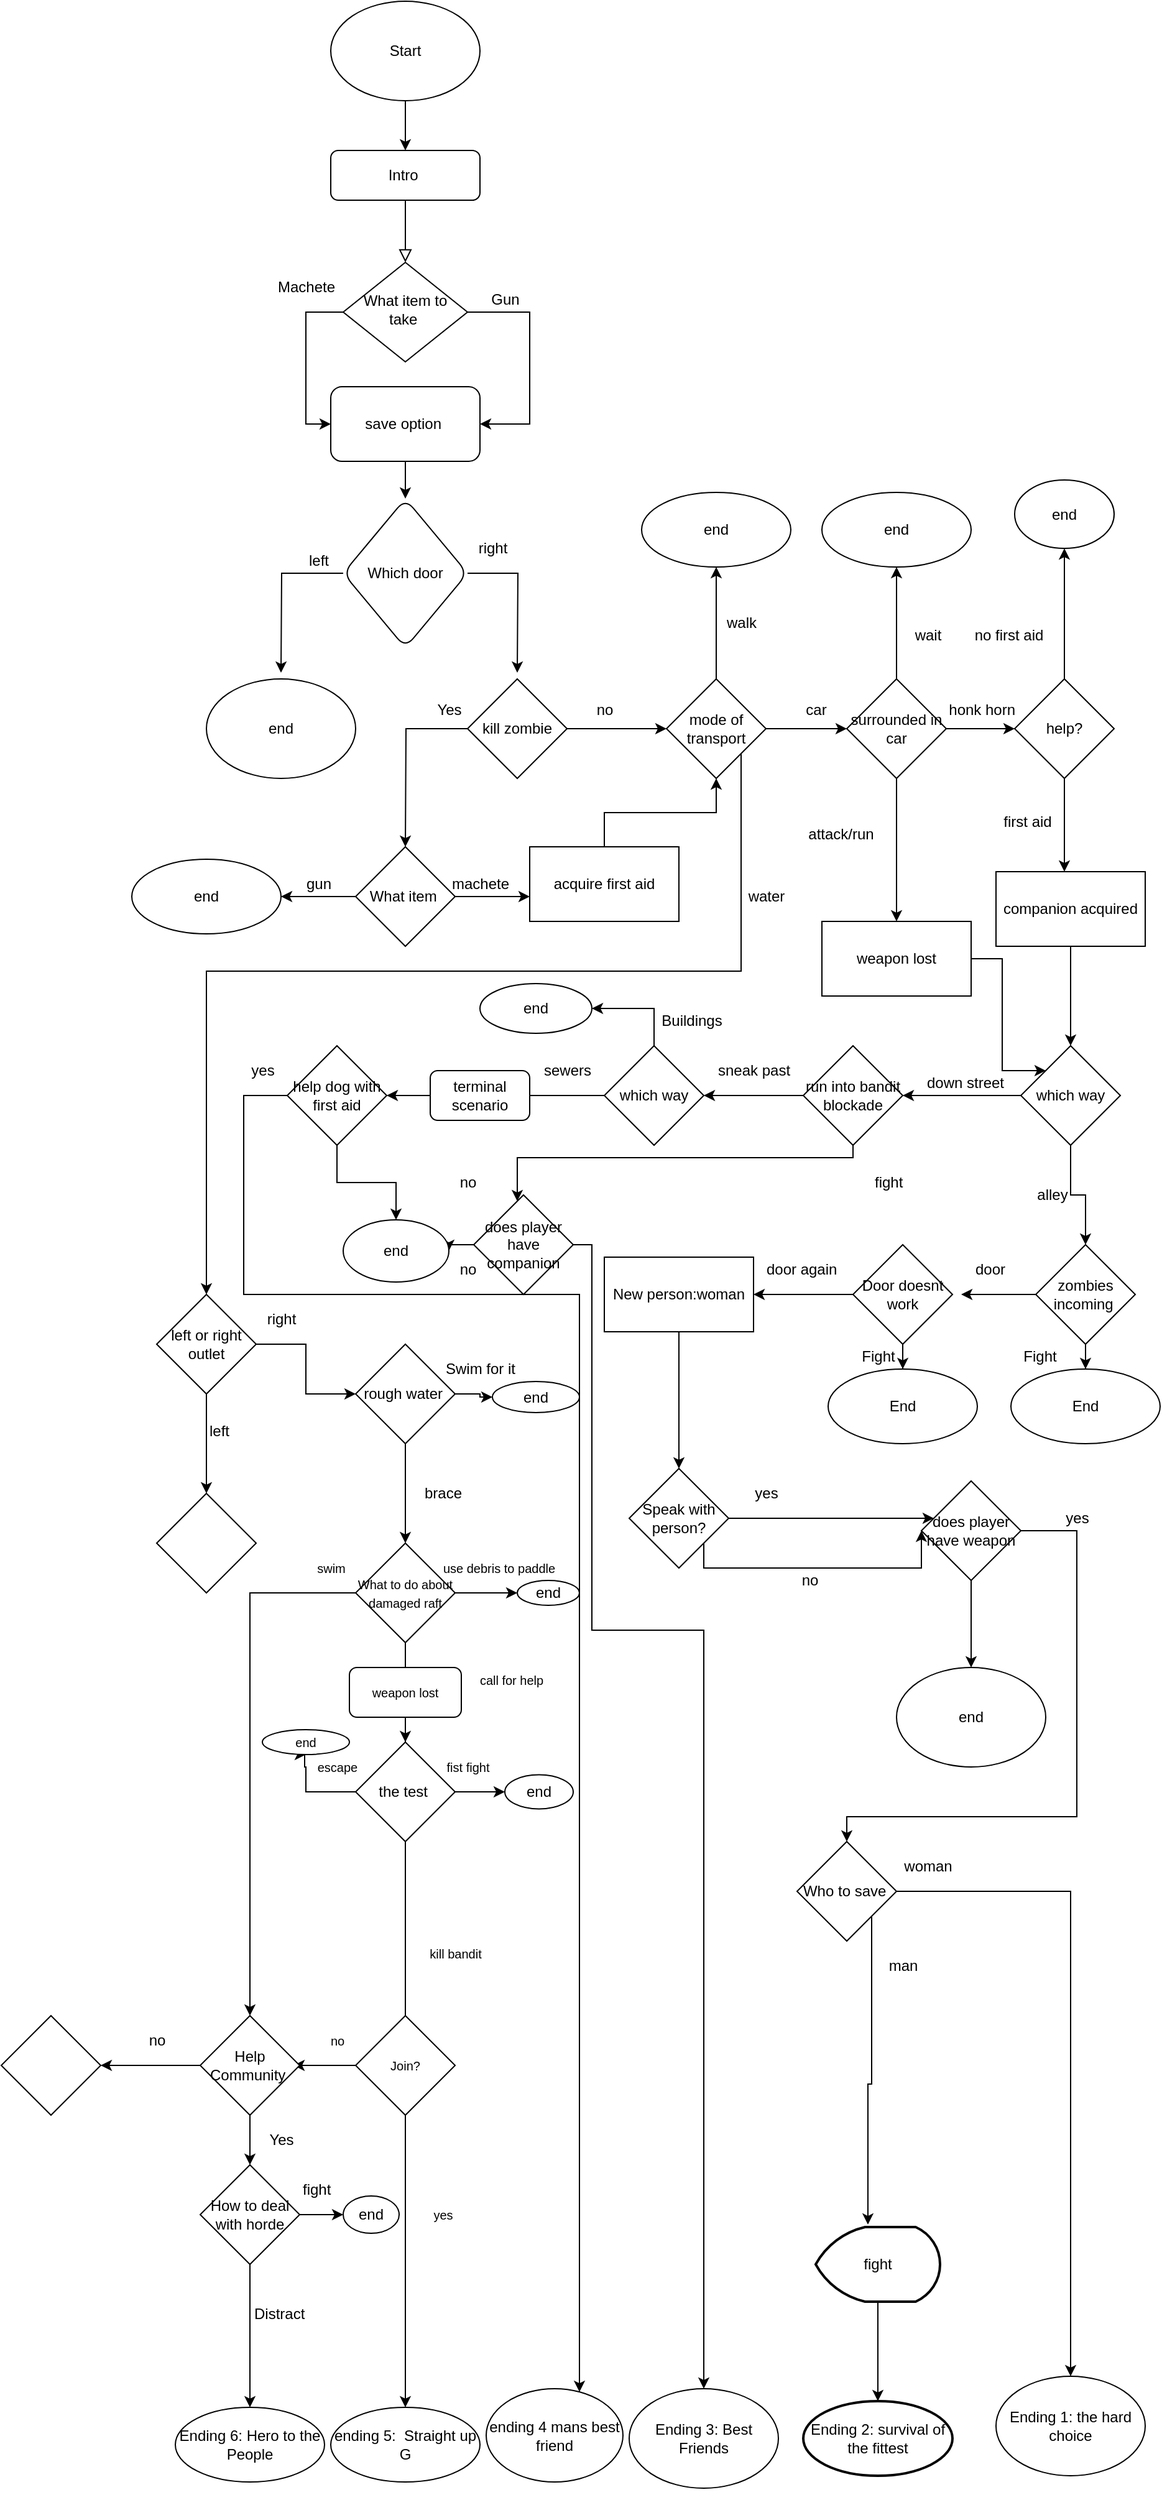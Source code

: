 <mxfile version="15.8.2" type="github">
  <diagram id="C5RBs43oDa-KdzZeNtuy" name="Page-1">
    <mxGraphModel dx="2249" dy="914" grid="1" gridSize="10" guides="1" tooltips="1" connect="1" arrows="1" fold="1" page="1" pageScale="1" pageWidth="827" pageHeight="1169" math="0" shadow="0">
      <root>
        <mxCell id="WIyWlLk6GJQsqaUBKTNV-0" />
        <mxCell id="WIyWlLk6GJQsqaUBKTNV-1" parent="WIyWlLk6GJQsqaUBKTNV-0" />
        <mxCell id="WIyWlLk6GJQsqaUBKTNV-2" value="" style="rounded=0;html=1;jettySize=auto;orthogonalLoop=1;fontSize=11;endArrow=block;endFill=0;endSize=8;strokeWidth=1;shadow=0;labelBackgroundColor=none;edgeStyle=orthogonalEdgeStyle;" parent="WIyWlLk6GJQsqaUBKTNV-1" source="WIyWlLk6GJQsqaUBKTNV-3" target="WIyWlLk6GJQsqaUBKTNV-6" edge="1">
          <mxGeometry relative="1" as="geometry" />
        </mxCell>
        <mxCell id="WIyWlLk6GJQsqaUBKTNV-3" value="Intro&amp;nbsp;" style="rounded=1;whiteSpace=wrap;html=1;fontSize=12;glass=0;strokeWidth=1;shadow=0;" parent="WIyWlLk6GJQsqaUBKTNV-1" vertex="1">
          <mxGeometry x="160" y="120" width="120" height="40" as="geometry" />
        </mxCell>
        <mxCell id="XiyoKf_jt0Y_BSnEU3s3-6" style="edgeStyle=orthogonalEdgeStyle;rounded=0;orthogonalLoop=1;jettySize=auto;html=1;entryX=1;entryY=0.5;entryDx=0;entryDy=0;" parent="WIyWlLk6GJQsqaUBKTNV-1" source="WIyWlLk6GJQsqaUBKTNV-6" target="XiyoKf_jt0Y_BSnEU3s3-5" edge="1">
          <mxGeometry relative="1" as="geometry">
            <mxPoint x="290" y="340" as="targetPoint" />
            <Array as="points">
              <mxPoint x="320" y="250" />
              <mxPoint x="320" y="340" />
            </Array>
          </mxGeometry>
        </mxCell>
        <mxCell id="XiyoKf_jt0Y_BSnEU3s3-8" style="edgeStyle=orthogonalEdgeStyle;rounded=0;orthogonalLoop=1;jettySize=auto;html=1;entryX=0;entryY=0.5;entryDx=0;entryDy=0;" parent="WIyWlLk6GJQsqaUBKTNV-1" source="WIyWlLk6GJQsqaUBKTNV-6" target="XiyoKf_jt0Y_BSnEU3s3-5" edge="1">
          <mxGeometry relative="1" as="geometry">
            <mxPoint x="120" y="350" as="targetPoint" />
            <Array as="points">
              <mxPoint x="140" y="250" />
              <mxPoint x="140" y="340" />
            </Array>
          </mxGeometry>
        </mxCell>
        <mxCell id="WIyWlLk6GJQsqaUBKTNV-6" value="What item to take&amp;nbsp;" style="rhombus;whiteSpace=wrap;html=1;shadow=0;fontFamily=Helvetica;fontSize=12;align=center;strokeWidth=1;spacing=6;spacingTop=-4;" parent="WIyWlLk6GJQsqaUBKTNV-1" vertex="1">
          <mxGeometry x="170" y="210" width="100" height="80" as="geometry" />
        </mxCell>
        <mxCell id="XiyoKf_jt0Y_BSnEU3s3-1" value="" style="edgeStyle=orthogonalEdgeStyle;rounded=0;orthogonalLoop=1;jettySize=auto;html=1;" parent="WIyWlLk6GJQsqaUBKTNV-1" source="XiyoKf_jt0Y_BSnEU3s3-0" target="WIyWlLk6GJQsqaUBKTNV-3" edge="1">
          <mxGeometry relative="1" as="geometry" />
        </mxCell>
        <mxCell id="XiyoKf_jt0Y_BSnEU3s3-0" value="Start" style="ellipse;whiteSpace=wrap;html=1;" parent="WIyWlLk6GJQsqaUBKTNV-1" vertex="1">
          <mxGeometry x="160" width="120" height="80" as="geometry" />
        </mxCell>
        <mxCell id="XiyoKf_jt0Y_BSnEU3s3-12" value="" style="edgeStyle=orthogonalEdgeStyle;rounded=0;orthogonalLoop=1;jettySize=auto;html=1;" parent="WIyWlLk6GJQsqaUBKTNV-1" source="XiyoKf_jt0Y_BSnEU3s3-5" target="XiyoKf_jt0Y_BSnEU3s3-11" edge="1">
          <mxGeometry relative="1" as="geometry" />
        </mxCell>
        <mxCell id="XiyoKf_jt0Y_BSnEU3s3-5" value="save option&amp;nbsp;" style="rounded=1;whiteSpace=wrap;html=1;" parent="WIyWlLk6GJQsqaUBKTNV-1" vertex="1">
          <mxGeometry x="160" y="310" width="120" height="60" as="geometry" />
        </mxCell>
        <mxCell id="XiyoKf_jt0Y_BSnEU3s3-7" value="Gun" style="text;html=1;align=center;verticalAlign=middle;resizable=0;points=[];autosize=1;strokeColor=none;fillColor=none;" parent="WIyWlLk6GJQsqaUBKTNV-1" vertex="1">
          <mxGeometry x="280" y="230" width="40" height="20" as="geometry" />
        </mxCell>
        <mxCell id="XiyoKf_jt0Y_BSnEU3s3-10" value="Machete" style="text;html=1;align=center;verticalAlign=middle;resizable=0;points=[];autosize=1;strokeColor=none;fillColor=none;" parent="WIyWlLk6GJQsqaUBKTNV-1" vertex="1">
          <mxGeometry x="110" y="220" width="60" height="20" as="geometry" />
        </mxCell>
        <mxCell id="XiyoKf_jt0Y_BSnEU3s3-13" style="edgeStyle=orthogonalEdgeStyle;rounded=0;orthogonalLoop=1;jettySize=auto;html=1;" parent="WIyWlLk6GJQsqaUBKTNV-1" source="XiyoKf_jt0Y_BSnEU3s3-11" edge="1">
          <mxGeometry relative="1" as="geometry">
            <mxPoint x="310" y="540" as="targetPoint" />
          </mxGeometry>
        </mxCell>
        <mxCell id="XiyoKf_jt0Y_BSnEU3s3-14" style="edgeStyle=orthogonalEdgeStyle;rounded=0;orthogonalLoop=1;jettySize=auto;html=1;" parent="WIyWlLk6GJQsqaUBKTNV-1" source="XiyoKf_jt0Y_BSnEU3s3-11" edge="1">
          <mxGeometry relative="1" as="geometry">
            <mxPoint x="120" y="540" as="targetPoint" />
          </mxGeometry>
        </mxCell>
        <mxCell id="XiyoKf_jt0Y_BSnEU3s3-11" value="Which door" style="rhombus;whiteSpace=wrap;html=1;rounded=1;" parent="WIyWlLk6GJQsqaUBKTNV-1" vertex="1">
          <mxGeometry x="170" y="400" width="100" height="120" as="geometry" />
        </mxCell>
        <mxCell id="XiyoKf_jt0Y_BSnEU3s3-15" value="left" style="text;html=1;align=center;verticalAlign=middle;resizable=0;points=[];autosize=1;strokeColor=none;fillColor=none;" parent="WIyWlLk6GJQsqaUBKTNV-1" vertex="1">
          <mxGeometry x="135" y="440" width="30" height="20" as="geometry" />
        </mxCell>
        <mxCell id="XiyoKf_jt0Y_BSnEU3s3-16" value="right" style="text;html=1;align=center;verticalAlign=middle;resizable=0;points=[];autosize=1;strokeColor=none;fillColor=none;" parent="WIyWlLk6GJQsqaUBKTNV-1" vertex="1">
          <mxGeometry x="270" y="430" width="40" height="20" as="geometry" />
        </mxCell>
        <mxCell id="XiyoKf_jt0Y_BSnEU3s3-17" value="end" style="ellipse;whiteSpace=wrap;html=1;" parent="WIyWlLk6GJQsqaUBKTNV-1" vertex="1">
          <mxGeometry x="60" y="545" width="120" height="80" as="geometry" />
        </mxCell>
        <mxCell id="XiyoKf_jt0Y_BSnEU3s3-20" value="" style="edgeStyle=orthogonalEdgeStyle;rounded=0;orthogonalLoop=1;jettySize=auto;html=1;" parent="WIyWlLk6GJQsqaUBKTNV-1" source="XiyoKf_jt0Y_BSnEU3s3-18" target="XiyoKf_jt0Y_BSnEU3s3-19" edge="1">
          <mxGeometry relative="1" as="geometry" />
        </mxCell>
        <mxCell id="XiyoKf_jt0Y_BSnEU3s3-22" style="edgeStyle=orthogonalEdgeStyle;rounded=0;orthogonalLoop=1;jettySize=auto;html=1;" parent="WIyWlLk6GJQsqaUBKTNV-1" source="XiyoKf_jt0Y_BSnEU3s3-18" edge="1">
          <mxGeometry relative="1" as="geometry">
            <mxPoint x="220" y="680" as="targetPoint" />
          </mxGeometry>
        </mxCell>
        <mxCell id="XiyoKf_jt0Y_BSnEU3s3-18" value="kill zombie" style="rhombus;whiteSpace=wrap;html=1;" parent="WIyWlLk6GJQsqaUBKTNV-1" vertex="1">
          <mxGeometry x="270" y="545" width="80" height="80" as="geometry" />
        </mxCell>
        <mxCell id="XiyoKf_jt0Y_BSnEU3s3-35" value="" style="edgeStyle=orthogonalEdgeStyle;rounded=0;orthogonalLoop=1;jettySize=auto;html=1;" parent="WIyWlLk6GJQsqaUBKTNV-1" source="XiyoKf_jt0Y_BSnEU3s3-19" target="XiyoKf_jt0Y_BSnEU3s3-34" edge="1">
          <mxGeometry relative="1" as="geometry" />
        </mxCell>
        <mxCell id="XiyoKf_jt0Y_BSnEU3s3-40" value="" style="edgeStyle=orthogonalEdgeStyle;rounded=0;orthogonalLoop=1;jettySize=auto;html=1;" parent="WIyWlLk6GJQsqaUBKTNV-1" source="XiyoKf_jt0Y_BSnEU3s3-19" target="XiyoKf_jt0Y_BSnEU3s3-39" edge="1">
          <mxGeometry relative="1" as="geometry" />
        </mxCell>
        <mxCell id="XiyoKf_jt0Y_BSnEU3s3-41" style="edgeStyle=orthogonalEdgeStyle;rounded=0;orthogonalLoop=1;jettySize=auto;html=1;exitX=1;exitY=1;exitDx=0;exitDy=0;" parent="WIyWlLk6GJQsqaUBKTNV-1" source="XiyoKf_jt0Y_BSnEU3s3-19" edge="1">
          <mxGeometry relative="1" as="geometry">
            <mxPoint x="60" y="1040" as="targetPoint" />
            <Array as="points">
              <mxPoint x="490" y="780" />
              <mxPoint x="60" y="780" />
            </Array>
          </mxGeometry>
        </mxCell>
        <mxCell id="XiyoKf_jt0Y_BSnEU3s3-19" value="mode of transport" style="rhombus;whiteSpace=wrap;html=1;" parent="WIyWlLk6GJQsqaUBKTNV-1" vertex="1">
          <mxGeometry x="430" y="545" width="80" height="80" as="geometry" />
        </mxCell>
        <mxCell id="XiyoKf_jt0Y_BSnEU3s3-21" value="no" style="text;html=1;align=center;verticalAlign=middle;resizable=0;points=[];autosize=1;strokeColor=none;fillColor=none;" parent="WIyWlLk6GJQsqaUBKTNV-1" vertex="1">
          <mxGeometry x="365" y="560" width="30" height="20" as="geometry" />
        </mxCell>
        <mxCell id="XiyoKf_jt0Y_BSnEU3s3-23" value="Yes" style="text;html=1;align=center;verticalAlign=middle;resizable=0;points=[];autosize=1;strokeColor=none;fillColor=none;" parent="WIyWlLk6GJQsqaUBKTNV-1" vertex="1">
          <mxGeometry x="240" y="560" width="30" height="20" as="geometry" />
        </mxCell>
        <mxCell id="XiyoKf_jt0Y_BSnEU3s3-27" value="" style="edgeStyle=orthogonalEdgeStyle;rounded=0;orthogonalLoop=1;jettySize=auto;html=1;" parent="WIyWlLk6GJQsqaUBKTNV-1" source="XiyoKf_jt0Y_BSnEU3s3-25" target="XiyoKf_jt0Y_BSnEU3s3-26" edge="1">
          <mxGeometry relative="1" as="geometry" />
        </mxCell>
        <mxCell id="XiyoKf_jt0Y_BSnEU3s3-30" value="" style="edgeStyle=orthogonalEdgeStyle;rounded=0;orthogonalLoop=1;jettySize=auto;html=1;" parent="WIyWlLk6GJQsqaUBKTNV-1" source="XiyoKf_jt0Y_BSnEU3s3-25" edge="1">
          <mxGeometry relative="1" as="geometry">
            <mxPoint x="320" y="720" as="targetPoint" />
          </mxGeometry>
        </mxCell>
        <mxCell id="XiyoKf_jt0Y_BSnEU3s3-25" value="What item&amp;nbsp;" style="rhombus;whiteSpace=wrap;html=1;" parent="WIyWlLk6GJQsqaUBKTNV-1" vertex="1">
          <mxGeometry x="180" y="680" width="80" height="80" as="geometry" />
        </mxCell>
        <mxCell id="XiyoKf_jt0Y_BSnEU3s3-26" value="end" style="ellipse;whiteSpace=wrap;html=1;" parent="WIyWlLk6GJQsqaUBKTNV-1" vertex="1">
          <mxGeometry y="690" width="120" height="60" as="geometry" />
        </mxCell>
        <mxCell id="XiyoKf_jt0Y_BSnEU3s3-28" value="gun" style="text;html=1;align=center;verticalAlign=middle;resizable=0;points=[];autosize=1;strokeColor=none;fillColor=none;" parent="WIyWlLk6GJQsqaUBKTNV-1" vertex="1">
          <mxGeometry x="130" y="700" width="40" height="20" as="geometry" />
        </mxCell>
        <mxCell id="XiyoKf_jt0Y_BSnEU3s3-33" style="edgeStyle=orthogonalEdgeStyle;rounded=0;orthogonalLoop=1;jettySize=auto;html=1;entryX=0.5;entryY=1;entryDx=0;entryDy=0;" parent="WIyWlLk6GJQsqaUBKTNV-1" source="XiyoKf_jt0Y_BSnEU3s3-31" target="XiyoKf_jt0Y_BSnEU3s3-19" edge="1">
          <mxGeometry relative="1" as="geometry" />
        </mxCell>
        <mxCell id="XiyoKf_jt0Y_BSnEU3s3-31" value="acquire first aid" style="whiteSpace=wrap;html=1;" parent="WIyWlLk6GJQsqaUBKTNV-1" vertex="1">
          <mxGeometry x="320" y="680" width="120" height="60" as="geometry" />
        </mxCell>
        <mxCell id="XiyoKf_jt0Y_BSnEU3s3-32" value="machete" style="text;html=1;align=center;verticalAlign=middle;resizable=0;points=[];autosize=1;strokeColor=none;fillColor=none;" parent="WIyWlLk6GJQsqaUBKTNV-1" vertex="1">
          <mxGeometry x="250" y="700" width="60" height="20" as="geometry" />
        </mxCell>
        <mxCell id="XiyoKf_jt0Y_BSnEU3s3-34" value="end" style="ellipse;whiteSpace=wrap;html=1;" parent="WIyWlLk6GJQsqaUBKTNV-1" vertex="1">
          <mxGeometry x="410" y="395" width="120" height="60" as="geometry" />
        </mxCell>
        <mxCell id="XiyoKf_jt0Y_BSnEU3s3-38" value="walk" style="text;html=1;align=center;verticalAlign=middle;resizable=0;points=[];autosize=1;strokeColor=none;fillColor=none;" parent="WIyWlLk6GJQsqaUBKTNV-1" vertex="1">
          <mxGeometry x="470" y="490" width="40" height="20" as="geometry" />
        </mxCell>
        <mxCell id="XiyoKf_jt0Y_BSnEU3s3-45" value="" style="edgeStyle=orthogonalEdgeStyle;rounded=0;orthogonalLoop=1;jettySize=auto;html=1;" parent="WIyWlLk6GJQsqaUBKTNV-1" source="XiyoKf_jt0Y_BSnEU3s3-39" target="XiyoKf_jt0Y_BSnEU3s3-44" edge="1">
          <mxGeometry relative="1" as="geometry" />
        </mxCell>
        <mxCell id="XiyoKf_jt0Y_BSnEU3s3-48" value="" style="edgeStyle=orthogonalEdgeStyle;rounded=0;orthogonalLoop=1;jettySize=auto;html=1;entryX=0.5;entryY=0;entryDx=0;entryDy=0;" parent="WIyWlLk6GJQsqaUBKTNV-1" source="XiyoKf_jt0Y_BSnEU3s3-39" target="MvipGWCdthpCxF3CYsWU-14" edge="1">
          <mxGeometry relative="1" as="geometry">
            <mxPoint x="615" y="730" as="targetPoint" />
          </mxGeometry>
        </mxCell>
        <mxCell id="XiyoKf_jt0Y_BSnEU3s3-51" value="" style="edgeStyle=orthogonalEdgeStyle;rounded=0;orthogonalLoop=1;jettySize=auto;html=1;" parent="WIyWlLk6GJQsqaUBKTNV-1" source="XiyoKf_jt0Y_BSnEU3s3-39" target="XiyoKf_jt0Y_BSnEU3s3-50" edge="1">
          <mxGeometry relative="1" as="geometry" />
        </mxCell>
        <mxCell id="XiyoKf_jt0Y_BSnEU3s3-39" value="surrounded in car" style="rhombus;whiteSpace=wrap;html=1;" parent="WIyWlLk6GJQsqaUBKTNV-1" vertex="1">
          <mxGeometry x="575" y="545" width="80" height="80" as="geometry" />
        </mxCell>
        <mxCell id="XiyoKf_jt0Y_BSnEU3s3-42" value="car" style="text;html=1;align=center;verticalAlign=middle;resizable=0;points=[];autosize=1;strokeColor=none;fillColor=none;" parent="WIyWlLk6GJQsqaUBKTNV-1" vertex="1">
          <mxGeometry x="535" y="560" width="30" height="20" as="geometry" />
        </mxCell>
        <mxCell id="XiyoKf_jt0Y_BSnEU3s3-43" value="water" style="text;html=1;align=center;verticalAlign=middle;resizable=0;points=[];autosize=1;strokeColor=none;fillColor=none;" parent="WIyWlLk6GJQsqaUBKTNV-1" vertex="1">
          <mxGeometry x="485" y="710" width="50" height="20" as="geometry" />
        </mxCell>
        <mxCell id="XiyoKf_jt0Y_BSnEU3s3-44" value="end" style="ellipse;whiteSpace=wrap;html=1;" parent="WIyWlLk6GJQsqaUBKTNV-1" vertex="1">
          <mxGeometry x="555" y="395" width="120" height="60" as="geometry" />
        </mxCell>
        <mxCell id="XiyoKf_jt0Y_BSnEU3s3-46" value="wait" style="text;html=1;align=center;verticalAlign=middle;resizable=0;points=[];autosize=1;strokeColor=none;fillColor=none;" parent="WIyWlLk6GJQsqaUBKTNV-1" vertex="1">
          <mxGeometry x="620" y="500" width="40" height="20" as="geometry" />
        </mxCell>
        <mxCell id="XiyoKf_jt0Y_BSnEU3s3-49" value="attack/run" style="text;html=1;align=center;verticalAlign=middle;resizable=0;points=[];autosize=1;strokeColor=none;fillColor=none;" parent="WIyWlLk6GJQsqaUBKTNV-1" vertex="1">
          <mxGeometry x="535" y="660" width="70" height="20" as="geometry" />
        </mxCell>
        <mxCell id="XiyoKf_jt0Y_BSnEU3s3-54" value="" style="edgeStyle=orthogonalEdgeStyle;rounded=0;orthogonalLoop=1;jettySize=auto;html=1;" parent="WIyWlLk6GJQsqaUBKTNV-1" source="XiyoKf_jt0Y_BSnEU3s3-50" target="XiyoKf_jt0Y_BSnEU3s3-53" edge="1">
          <mxGeometry relative="1" as="geometry" />
        </mxCell>
        <mxCell id="XiyoKf_jt0Y_BSnEU3s3-57" value="" style="edgeStyle=orthogonalEdgeStyle;rounded=0;orthogonalLoop=1;jettySize=auto;html=1;" parent="WIyWlLk6GJQsqaUBKTNV-1" source="XiyoKf_jt0Y_BSnEU3s3-50" target="XiyoKf_jt0Y_BSnEU3s3-59" edge="1">
          <mxGeometry relative="1" as="geometry">
            <mxPoint x="780" y="705" as="targetPoint" />
            <Array as="points">
              <mxPoint x="750" y="680" />
              <mxPoint x="750" y="680" />
            </Array>
          </mxGeometry>
        </mxCell>
        <mxCell id="XiyoKf_jt0Y_BSnEU3s3-50" value="help?" style="rhombus;whiteSpace=wrap;html=1;" parent="WIyWlLk6GJQsqaUBKTNV-1" vertex="1">
          <mxGeometry x="710" y="545" width="80" height="80" as="geometry" />
        </mxCell>
        <mxCell id="XiyoKf_jt0Y_BSnEU3s3-52" value="honk horn&amp;nbsp;" style="text;html=1;align=center;verticalAlign=middle;resizable=0;points=[];autosize=1;strokeColor=none;fillColor=none;" parent="WIyWlLk6GJQsqaUBKTNV-1" vertex="1">
          <mxGeometry x="650" y="560" width="70" height="20" as="geometry" />
        </mxCell>
        <mxCell id="XiyoKf_jt0Y_BSnEU3s3-53" value="end" style="ellipse;whiteSpace=wrap;html=1;" parent="WIyWlLk6GJQsqaUBKTNV-1" vertex="1">
          <mxGeometry x="710" y="385" width="80" height="55" as="geometry" />
        </mxCell>
        <mxCell id="XiyoKf_jt0Y_BSnEU3s3-55" value="no first aid" style="text;html=1;align=center;verticalAlign=middle;resizable=0;points=[];autosize=1;strokeColor=none;fillColor=none;" parent="WIyWlLk6GJQsqaUBKTNV-1" vertex="1">
          <mxGeometry x="670" y="500" width="70" height="20" as="geometry" />
        </mxCell>
        <mxCell id="XiyoKf_jt0Y_BSnEU3s3-58" value="first aid" style="text;html=1;align=center;verticalAlign=middle;resizable=0;points=[];autosize=1;strokeColor=none;fillColor=none;" parent="WIyWlLk6GJQsqaUBKTNV-1" vertex="1">
          <mxGeometry x="695" y="650" width="50" height="20" as="geometry" />
        </mxCell>
        <mxCell id="XiyoKf_jt0Y_BSnEU3s3-61" value="" style="edgeStyle=orthogonalEdgeStyle;rounded=0;orthogonalLoop=1;jettySize=auto;html=1;" parent="WIyWlLk6GJQsqaUBKTNV-1" source="XiyoKf_jt0Y_BSnEU3s3-59" target="XiyoKf_jt0Y_BSnEU3s3-60" edge="1">
          <mxGeometry relative="1" as="geometry" />
        </mxCell>
        <mxCell id="XiyoKf_jt0Y_BSnEU3s3-59" value="companion acquired" style="rounded=0;whiteSpace=wrap;html=1;" parent="WIyWlLk6GJQsqaUBKTNV-1" vertex="1">
          <mxGeometry x="695" y="700" width="120" height="60" as="geometry" />
        </mxCell>
        <mxCell id="XiyoKf_jt0Y_BSnEU3s3-63" value="" style="edgeStyle=orthogonalEdgeStyle;rounded=0;orthogonalLoop=1;jettySize=auto;html=1;" parent="WIyWlLk6GJQsqaUBKTNV-1" source="XiyoKf_jt0Y_BSnEU3s3-60" target="XiyoKf_jt0Y_BSnEU3s3-64" edge="1">
          <mxGeometry relative="1" as="geometry">
            <mxPoint x="667" y="880" as="targetPoint" />
          </mxGeometry>
        </mxCell>
        <mxCell id="XiyoKf_jt0Y_BSnEU3s3-66" value="" style="edgeStyle=orthogonalEdgeStyle;rounded=0;orthogonalLoop=1;jettySize=auto;html=1;" parent="WIyWlLk6GJQsqaUBKTNV-1" source="XiyoKf_jt0Y_BSnEU3s3-60" target="XiyoKf_jt0Y_BSnEU3s3-65" edge="1">
          <mxGeometry relative="1" as="geometry" />
        </mxCell>
        <mxCell id="XiyoKf_jt0Y_BSnEU3s3-60" value="which way" style="rhombus;whiteSpace=wrap;html=1;rounded=0;" parent="WIyWlLk6GJQsqaUBKTNV-1" vertex="1">
          <mxGeometry x="715" y="840" width="80" height="80" as="geometry" />
        </mxCell>
        <mxCell id="MvipGWCdthpCxF3CYsWU-4" value="" style="edgeStyle=orthogonalEdgeStyle;rounded=0;orthogonalLoop=1;jettySize=auto;html=1;" parent="WIyWlLk6GJQsqaUBKTNV-1" source="XiyoKf_jt0Y_BSnEU3s3-64" target="MvipGWCdthpCxF3CYsWU-3" edge="1">
          <mxGeometry relative="1" as="geometry" />
        </mxCell>
        <mxCell id="MvipGWCdthpCxF3CYsWU-12" value="" style="edgeStyle=orthogonalEdgeStyle;rounded=0;orthogonalLoop=1;jettySize=auto;html=1;" parent="WIyWlLk6GJQsqaUBKTNV-1" source="XiyoKf_jt0Y_BSnEU3s3-64" target="MvipGWCdthpCxF3CYsWU-11" edge="1">
          <mxGeometry relative="1" as="geometry">
            <Array as="points">
              <mxPoint x="580" y="930" />
              <mxPoint x="310" y="930" />
            </Array>
          </mxGeometry>
        </mxCell>
        <mxCell id="XiyoKf_jt0Y_BSnEU3s3-64" value="run into bandit blockade" style="rhombus;whiteSpace=wrap;html=1;" parent="WIyWlLk6GJQsqaUBKTNV-1" vertex="1">
          <mxGeometry x="540" y="840" width="80" height="80" as="geometry" />
        </mxCell>
        <mxCell id="53rhLYQ0XQ87gxRxZ4Qc-1" value="" style="edgeStyle=orthogonalEdgeStyle;rounded=0;orthogonalLoop=1;jettySize=auto;html=1;" parent="WIyWlLk6GJQsqaUBKTNV-1" source="XiyoKf_jt0Y_BSnEU3s3-65" target="53rhLYQ0XQ87gxRxZ4Qc-0" edge="1">
          <mxGeometry relative="1" as="geometry" />
        </mxCell>
        <mxCell id="53rhLYQ0XQ87gxRxZ4Qc-4" value="" style="edgeStyle=orthogonalEdgeStyle;rounded=0;orthogonalLoop=1;jettySize=auto;html=1;" parent="WIyWlLk6GJQsqaUBKTNV-1" source="XiyoKf_jt0Y_BSnEU3s3-65" edge="1">
          <mxGeometry relative="1" as="geometry">
            <mxPoint x="667" y="1040" as="targetPoint" />
          </mxGeometry>
        </mxCell>
        <mxCell id="XiyoKf_jt0Y_BSnEU3s3-65" value="zombies incoming&amp;nbsp;" style="rhombus;whiteSpace=wrap;html=1;rounded=0;" parent="WIyWlLk6GJQsqaUBKTNV-1" vertex="1">
          <mxGeometry x="727" y="1000" width="80" height="80" as="geometry" />
        </mxCell>
        <mxCell id="XiyoKf_jt0Y_BSnEU3s3-67" value="alley" style="text;html=1;align=center;verticalAlign=middle;resizable=0;points=[];autosize=1;strokeColor=none;fillColor=none;" parent="WIyWlLk6GJQsqaUBKTNV-1" vertex="1">
          <mxGeometry x="720" y="950" width="40" height="20" as="geometry" />
        </mxCell>
        <mxCell id="53rhLYQ0XQ87gxRxZ4Qc-0" value="End" style="ellipse;whiteSpace=wrap;html=1;rounded=0;" parent="WIyWlLk6GJQsqaUBKTNV-1" vertex="1">
          <mxGeometry x="707" y="1100" width="120" height="60" as="geometry" />
        </mxCell>
        <mxCell id="53rhLYQ0XQ87gxRxZ4Qc-2" value="Fight" style="text;html=1;align=center;verticalAlign=middle;resizable=0;points=[];autosize=1;strokeColor=none;fillColor=none;" parent="WIyWlLk6GJQsqaUBKTNV-1" vertex="1">
          <mxGeometry x="710" y="1080" width="40" height="20" as="geometry" />
        </mxCell>
        <mxCell id="53rhLYQ0XQ87gxRxZ4Qc-8" value="" style="edgeStyle=orthogonalEdgeStyle;rounded=0;orthogonalLoop=1;jettySize=auto;html=1;" parent="WIyWlLk6GJQsqaUBKTNV-1" source="53rhLYQ0XQ87gxRxZ4Qc-5" target="53rhLYQ0XQ87gxRxZ4Qc-7" edge="1">
          <mxGeometry relative="1" as="geometry" />
        </mxCell>
        <mxCell id="53rhLYQ0XQ87gxRxZ4Qc-11" value="" style="edgeStyle=orthogonalEdgeStyle;rounded=0;orthogonalLoop=1;jettySize=auto;html=1;" parent="WIyWlLk6GJQsqaUBKTNV-1" source="53rhLYQ0XQ87gxRxZ4Qc-5" edge="1">
          <mxGeometry relative="1" as="geometry">
            <mxPoint x="500" y="1040" as="targetPoint" />
          </mxGeometry>
        </mxCell>
        <mxCell id="53rhLYQ0XQ87gxRxZ4Qc-5" value="Door doesnt work" style="rhombus;whiteSpace=wrap;html=1;" parent="WIyWlLk6GJQsqaUBKTNV-1" vertex="1">
          <mxGeometry x="580" y="1000" width="80" height="80" as="geometry" />
        </mxCell>
        <mxCell id="53rhLYQ0XQ87gxRxZ4Qc-6" value="door" style="text;html=1;align=center;verticalAlign=middle;resizable=0;points=[];autosize=1;strokeColor=none;fillColor=none;" parent="WIyWlLk6GJQsqaUBKTNV-1" vertex="1">
          <mxGeometry x="670" y="1010" width="40" height="20" as="geometry" />
        </mxCell>
        <mxCell id="53rhLYQ0XQ87gxRxZ4Qc-7" value="End" style="ellipse;whiteSpace=wrap;html=1;" parent="WIyWlLk6GJQsqaUBKTNV-1" vertex="1">
          <mxGeometry x="560" y="1100" width="120" height="60" as="geometry" />
        </mxCell>
        <mxCell id="53rhLYQ0XQ87gxRxZ4Qc-9" value="Fight" style="text;html=1;align=center;verticalAlign=middle;resizable=0;points=[];autosize=1;strokeColor=none;fillColor=none;" parent="WIyWlLk6GJQsqaUBKTNV-1" vertex="1">
          <mxGeometry x="580" y="1080" width="40" height="20" as="geometry" />
        </mxCell>
        <mxCell id="53rhLYQ0XQ87gxRxZ4Qc-12" value="door again&amp;nbsp;" style="text;html=1;align=center;verticalAlign=middle;resizable=0;points=[];autosize=1;strokeColor=none;fillColor=none;" parent="WIyWlLk6GJQsqaUBKTNV-1" vertex="1">
          <mxGeometry x="500" y="1010" width="80" height="20" as="geometry" />
        </mxCell>
        <mxCell id="53rhLYQ0XQ87gxRxZ4Qc-19" value="" style="edgeStyle=orthogonalEdgeStyle;rounded=0;orthogonalLoop=1;jettySize=auto;html=1;" parent="WIyWlLk6GJQsqaUBKTNV-1" source="53rhLYQ0XQ87gxRxZ4Qc-13" target="53rhLYQ0XQ87gxRxZ4Qc-18" edge="1">
          <mxGeometry relative="1" as="geometry" />
        </mxCell>
        <mxCell id="53rhLYQ0XQ87gxRxZ4Qc-13" value="New person:woman" style="rounded=0;whiteSpace=wrap;html=1;" parent="WIyWlLk6GJQsqaUBKTNV-1" vertex="1">
          <mxGeometry x="380" y="1010" width="120" height="60" as="geometry" />
        </mxCell>
        <mxCell id="53rhLYQ0XQ87gxRxZ4Qc-21" value="" style="edgeStyle=orthogonalEdgeStyle;rounded=0;orthogonalLoop=1;jettySize=auto;html=1;" parent="WIyWlLk6GJQsqaUBKTNV-1" source="53rhLYQ0XQ87gxRxZ4Qc-18" target="MvipGWCdthpCxF3CYsWU-18" edge="1">
          <mxGeometry relative="1" as="geometry">
            <mxPoint x="620" y="1220" as="targetPoint" />
            <Array as="points">
              <mxPoint x="600" y="1220" />
              <mxPoint x="600" y="1220" />
            </Array>
          </mxGeometry>
        </mxCell>
        <mxCell id="53rhLYQ0XQ87gxRxZ4Qc-22" style="edgeStyle=orthogonalEdgeStyle;rounded=0;orthogonalLoop=1;jettySize=auto;html=1;entryX=0;entryY=0.5;entryDx=0;entryDy=0;exitX=1;exitY=1;exitDx=0;exitDy=0;" parent="WIyWlLk6GJQsqaUBKTNV-1" source="53rhLYQ0XQ87gxRxZ4Qc-18" target="MvipGWCdthpCxF3CYsWU-18" edge="1">
          <mxGeometry relative="1" as="geometry">
            <Array as="points">
              <mxPoint x="460" y="1260" />
              <mxPoint x="635" y="1260" />
            </Array>
            <mxPoint x="630" y="1260" as="targetPoint" />
          </mxGeometry>
        </mxCell>
        <mxCell id="53rhLYQ0XQ87gxRxZ4Qc-18" value="Speak with person?" style="rhombus;whiteSpace=wrap;html=1;rounded=0;" parent="WIyWlLk6GJQsqaUBKTNV-1" vertex="1">
          <mxGeometry x="400" y="1180" width="80" height="80" as="geometry" />
        </mxCell>
        <mxCell id="53rhLYQ0XQ87gxRxZ4Qc-26" value="" style="edgeStyle=orthogonalEdgeStyle;rounded=0;orthogonalLoop=1;jettySize=auto;html=1;entryX=0.5;entryY=0;entryDx=0;entryDy=0;" parent="WIyWlLk6GJQsqaUBKTNV-1" source="53rhLYQ0XQ87gxRxZ4Qc-20" target="53rhLYQ0XQ87gxRxZ4Qc-30" edge="1">
          <mxGeometry relative="1" as="geometry">
            <mxPoint x="675" y="1520" as="targetPoint" />
          </mxGeometry>
        </mxCell>
        <mxCell id="53rhLYQ0XQ87gxRxZ4Qc-27" style="edgeStyle=orthogonalEdgeStyle;rounded=0;orthogonalLoop=1;jettySize=auto;html=1;exitX=1;exitY=1;exitDx=0;exitDy=0;entryX=0.42;entryY=-0.033;entryDx=0;entryDy=0;entryPerimeter=0;" parent="WIyWlLk6GJQsqaUBKTNV-1" source="53rhLYQ0XQ87gxRxZ4Qc-20" edge="1" target="53rhLYQ0XQ87gxRxZ4Qc-43">
          <mxGeometry relative="1" as="geometry">
            <mxPoint x="595" y="1640" as="targetPoint" />
          </mxGeometry>
        </mxCell>
        <mxCell id="53rhLYQ0XQ87gxRxZ4Qc-20" value="Who to save&amp;nbsp;" style="rhombus;whiteSpace=wrap;html=1;rounded=0;" parent="WIyWlLk6GJQsqaUBKTNV-1" vertex="1">
          <mxGeometry x="535" y="1480" width="80" height="80" as="geometry" />
        </mxCell>
        <mxCell id="53rhLYQ0XQ87gxRxZ4Qc-23" value="yes" style="text;html=1;align=center;verticalAlign=middle;resizable=0;points=[];autosize=1;strokeColor=none;fillColor=none;" parent="WIyWlLk6GJQsqaUBKTNV-1" vertex="1">
          <mxGeometry x="495" y="1190" width="30" height="20" as="geometry" />
        </mxCell>
        <mxCell id="53rhLYQ0XQ87gxRxZ4Qc-24" value="no" style="text;html=1;align=center;verticalAlign=middle;resizable=0;points=[];autosize=1;strokeColor=none;fillColor=none;" parent="WIyWlLk6GJQsqaUBKTNV-1" vertex="1">
          <mxGeometry x="530" y="1260" width="30" height="20" as="geometry" />
        </mxCell>
        <mxCell id="53rhLYQ0XQ87gxRxZ4Qc-28" value="woman" style="text;html=1;align=center;verticalAlign=middle;resizable=0;points=[];autosize=1;strokeColor=none;fillColor=none;" parent="WIyWlLk6GJQsqaUBKTNV-1" vertex="1">
          <mxGeometry x="615" y="1490" width="50" height="20" as="geometry" />
        </mxCell>
        <mxCell id="53rhLYQ0XQ87gxRxZ4Qc-29" value="man" style="text;html=1;align=center;verticalAlign=middle;resizable=0;points=[];autosize=1;strokeColor=none;fillColor=none;" parent="WIyWlLk6GJQsqaUBKTNV-1" vertex="1">
          <mxGeometry x="600" y="1570" width="40" height="20" as="geometry" />
        </mxCell>
        <mxCell id="53rhLYQ0XQ87gxRxZ4Qc-30" value="Ending 1: the hard choice" style="ellipse;whiteSpace=wrap;html=1;" parent="WIyWlLk6GJQsqaUBKTNV-1" vertex="1">
          <mxGeometry x="695" y="1910" width="120" height="80" as="geometry" />
        </mxCell>
        <mxCell id="53rhLYQ0XQ87gxRxZ4Qc-45" value="" style="edgeStyle=orthogonalEdgeStyle;rounded=0;orthogonalLoop=1;jettySize=auto;html=1;" parent="WIyWlLk6GJQsqaUBKTNV-1" source="53rhLYQ0XQ87gxRxZ4Qc-43" target="53rhLYQ0XQ87gxRxZ4Qc-44" edge="1">
          <mxGeometry relative="1" as="geometry" />
        </mxCell>
        <mxCell id="53rhLYQ0XQ87gxRxZ4Qc-43" value="fight" style="strokeWidth=2;html=1;shape=mxgraph.flowchart.display;whiteSpace=wrap;" parent="WIyWlLk6GJQsqaUBKTNV-1" vertex="1">
          <mxGeometry x="550" y="1790" width="100" height="60" as="geometry" />
        </mxCell>
        <mxCell id="53rhLYQ0XQ87gxRxZ4Qc-44" value="Ending 2: survival of the fittest" style="ellipse;whiteSpace=wrap;html=1;strokeWidth=2;" parent="WIyWlLk6GJQsqaUBKTNV-1" vertex="1">
          <mxGeometry x="540" y="1930" width="120" height="60" as="geometry" />
        </mxCell>
        <mxCell id="MvipGWCdthpCxF3CYsWU-0" value="down street" style="text;html=1;align=center;verticalAlign=middle;resizable=0;points=[];autosize=1;strokeColor=none;fillColor=none;" parent="WIyWlLk6GJQsqaUBKTNV-1" vertex="1">
          <mxGeometry x="630" y="860" width="80" height="20" as="geometry" />
        </mxCell>
        <mxCell id="MvipGWCdthpCxF3CYsWU-7" value="" style="edgeStyle=orthogonalEdgeStyle;rounded=0;orthogonalLoop=1;jettySize=auto;html=1;" parent="WIyWlLk6GJQsqaUBKTNV-1" source="MvipGWCdthpCxF3CYsWU-3" target="MvipGWCdthpCxF3CYsWU-6" edge="1">
          <mxGeometry relative="1" as="geometry" />
        </mxCell>
        <mxCell id="JvBuOpgGs3uKqdFEIOod-9" value="" style="edgeStyle=orthogonalEdgeStyle;rounded=0;orthogonalLoop=1;jettySize=auto;html=1;" parent="WIyWlLk6GJQsqaUBKTNV-1" source="MvipGWCdthpCxF3CYsWU-3" target="JvBuOpgGs3uKqdFEIOod-8" edge="1">
          <mxGeometry relative="1" as="geometry">
            <Array as="points">
              <mxPoint x="420" y="810" />
            </Array>
          </mxGeometry>
        </mxCell>
        <mxCell id="MvipGWCdthpCxF3CYsWU-3" value="which way" style="rhombus;whiteSpace=wrap;html=1;" parent="WIyWlLk6GJQsqaUBKTNV-1" vertex="1">
          <mxGeometry x="380" y="840" width="80" height="80" as="geometry" />
        </mxCell>
        <mxCell id="MvipGWCdthpCxF3CYsWU-5" value="sneak past" style="text;html=1;align=center;verticalAlign=middle;resizable=0;points=[];autosize=1;strokeColor=none;fillColor=none;" parent="WIyWlLk6GJQsqaUBKTNV-1" vertex="1">
          <mxGeometry x="465" y="850" width="70" height="20" as="geometry" />
        </mxCell>
        <mxCell id="MvipGWCdthpCxF3CYsWU-32" value="" style="edgeStyle=orthogonalEdgeStyle;rounded=0;orthogonalLoop=1;jettySize=auto;html=1;entryX=0.5;entryY=0;entryDx=0;entryDy=0;" parent="WIyWlLk6GJQsqaUBKTNV-1" source="MvipGWCdthpCxF3CYsWU-6" target="MvipGWCdthpCxF3CYsWU-25" edge="1">
          <mxGeometry relative="1" as="geometry">
            <mxPoint x="220" y="970" as="targetPoint" />
          </mxGeometry>
        </mxCell>
        <mxCell id="MvipGWCdthpCxF3CYsWU-39" value="" style="edgeStyle=orthogonalEdgeStyle;rounded=0;orthogonalLoop=1;jettySize=auto;html=1;" parent="WIyWlLk6GJQsqaUBKTNV-1" source="MvipGWCdthpCxF3CYsWU-6" target="MvipGWCdthpCxF3CYsWU-38" edge="1">
          <mxGeometry relative="1" as="geometry">
            <Array as="points">
              <mxPoint x="90" y="880" />
              <mxPoint x="90" y="1040" />
              <mxPoint x="360" y="1040" />
            </Array>
          </mxGeometry>
        </mxCell>
        <mxCell id="MvipGWCdthpCxF3CYsWU-6" value="help dog with first aid" style="rhombus;whiteSpace=wrap;html=1;" parent="WIyWlLk6GJQsqaUBKTNV-1" vertex="1">
          <mxGeometry x="125" y="840" width="80" height="80" as="geometry" />
        </mxCell>
        <mxCell id="MvipGWCdthpCxF3CYsWU-8" value="sewers" style="text;html=1;align=center;verticalAlign=middle;resizable=0;points=[];autosize=1;strokeColor=none;fillColor=none;" parent="WIyWlLk6GJQsqaUBKTNV-1" vertex="1">
          <mxGeometry x="325" y="850" width="50" height="20" as="geometry" />
        </mxCell>
        <mxCell id="MvipGWCdthpCxF3CYsWU-26" value="" style="edgeStyle=orthogonalEdgeStyle;rounded=0;orthogonalLoop=1;jettySize=auto;html=1;" parent="WIyWlLk6GJQsqaUBKTNV-1" source="MvipGWCdthpCxF3CYsWU-11" target="MvipGWCdthpCxF3CYsWU-25" edge="1">
          <mxGeometry relative="1" as="geometry" />
        </mxCell>
        <mxCell id="MvipGWCdthpCxF3CYsWU-29" value="" style="edgeStyle=orthogonalEdgeStyle;rounded=0;orthogonalLoop=1;jettySize=auto;html=1;entryX=0.5;entryY=0;entryDx=0;entryDy=0;" parent="WIyWlLk6GJQsqaUBKTNV-1" source="MvipGWCdthpCxF3CYsWU-11" target="MvipGWCdthpCxF3CYsWU-31" edge="1">
          <mxGeometry relative="1" as="geometry">
            <mxPoint x="310" y="1180" as="targetPoint" />
            <Array as="points">
              <mxPoint x="370" y="1000" />
              <mxPoint x="370" y="1310" />
              <mxPoint x="460" y="1310" />
            </Array>
          </mxGeometry>
        </mxCell>
        <mxCell id="MvipGWCdthpCxF3CYsWU-11" value="does player have companion" style="rhombus;whiteSpace=wrap;html=1;" parent="WIyWlLk6GJQsqaUBKTNV-1" vertex="1">
          <mxGeometry x="275" y="960" width="80" height="80" as="geometry" />
        </mxCell>
        <mxCell id="MvipGWCdthpCxF3CYsWU-13" value="fight&amp;nbsp;" style="text;html=1;align=center;verticalAlign=middle;resizable=0;points=[];autosize=1;strokeColor=none;fillColor=none;" parent="WIyWlLk6GJQsqaUBKTNV-1" vertex="1">
          <mxGeometry x="590" y="940" width="40" height="20" as="geometry" />
        </mxCell>
        <mxCell id="MvipGWCdthpCxF3CYsWU-15" style="edgeStyle=orthogonalEdgeStyle;rounded=0;orthogonalLoop=1;jettySize=auto;html=1;entryX=0;entryY=0;entryDx=0;entryDy=0;" parent="WIyWlLk6GJQsqaUBKTNV-1" source="MvipGWCdthpCxF3CYsWU-14" target="XiyoKf_jt0Y_BSnEU3s3-60" edge="1">
          <mxGeometry relative="1" as="geometry">
            <Array as="points">
              <mxPoint x="700" y="770" />
              <mxPoint x="700" y="860" />
            </Array>
          </mxGeometry>
        </mxCell>
        <mxCell id="MvipGWCdthpCxF3CYsWU-14" value="weapon lost" style="whiteSpace=wrap;html=1;" parent="WIyWlLk6GJQsqaUBKTNV-1" vertex="1">
          <mxGeometry x="555" y="740" width="120" height="60" as="geometry" />
        </mxCell>
        <mxCell id="MvipGWCdthpCxF3CYsWU-19" style="edgeStyle=orthogonalEdgeStyle;rounded=0;orthogonalLoop=1;jettySize=auto;html=1;entryX=0.5;entryY=0;entryDx=0;entryDy=0;" parent="WIyWlLk6GJQsqaUBKTNV-1" source="MvipGWCdthpCxF3CYsWU-18" target="53rhLYQ0XQ87gxRxZ4Qc-20" edge="1">
          <mxGeometry relative="1" as="geometry">
            <Array as="points">
              <mxPoint x="760" y="1230" />
              <mxPoint x="760" y="1460" />
              <mxPoint x="575" y="1460" />
            </Array>
          </mxGeometry>
        </mxCell>
        <mxCell id="MvipGWCdthpCxF3CYsWU-23" value="" style="edgeStyle=orthogonalEdgeStyle;rounded=0;orthogonalLoop=1;jettySize=auto;html=1;" parent="WIyWlLk6GJQsqaUBKTNV-1" source="MvipGWCdthpCxF3CYsWU-18" edge="1">
          <mxGeometry relative="1" as="geometry">
            <mxPoint x="675" y="1340" as="targetPoint" />
          </mxGeometry>
        </mxCell>
        <mxCell id="MvipGWCdthpCxF3CYsWU-18" value="does player have weapon" style="rhombus;whiteSpace=wrap;html=1;" parent="WIyWlLk6GJQsqaUBKTNV-1" vertex="1">
          <mxGeometry x="635" y="1190" width="80" height="80" as="geometry" />
        </mxCell>
        <mxCell id="MvipGWCdthpCxF3CYsWU-21" value="yes" style="text;html=1;align=center;verticalAlign=middle;resizable=0;points=[];autosize=1;strokeColor=none;fillColor=none;" parent="WIyWlLk6GJQsqaUBKTNV-1" vertex="1">
          <mxGeometry x="745" y="1210" width="30" height="20" as="geometry" />
        </mxCell>
        <mxCell id="MvipGWCdthpCxF3CYsWU-24" value="end" style="ellipse;whiteSpace=wrap;html=1;" parent="WIyWlLk6GJQsqaUBKTNV-1" vertex="1">
          <mxGeometry x="615" y="1340" width="120" height="80" as="geometry" />
        </mxCell>
        <mxCell id="MvipGWCdthpCxF3CYsWU-25" value="end" style="ellipse;whiteSpace=wrap;html=1;" parent="WIyWlLk6GJQsqaUBKTNV-1" vertex="1">
          <mxGeometry x="170" y="980" width="85" height="50" as="geometry" />
        </mxCell>
        <mxCell id="MvipGWCdthpCxF3CYsWU-30" value="no" style="text;html=1;align=center;verticalAlign=middle;resizable=0;points=[];autosize=1;strokeColor=none;fillColor=none;" parent="WIyWlLk6GJQsqaUBKTNV-1" vertex="1">
          <mxGeometry x="255" y="1010" width="30" height="20" as="geometry" />
        </mxCell>
        <mxCell id="MvipGWCdthpCxF3CYsWU-31" value="Ending 3: Best Friends" style="ellipse;whiteSpace=wrap;html=1;" parent="WIyWlLk6GJQsqaUBKTNV-1" vertex="1">
          <mxGeometry x="400" y="1920" width="120" height="80" as="geometry" />
        </mxCell>
        <mxCell id="MvipGWCdthpCxF3CYsWU-33" value="no" style="text;html=1;align=center;verticalAlign=middle;resizable=0;points=[];autosize=1;strokeColor=none;fillColor=none;" parent="WIyWlLk6GJQsqaUBKTNV-1" vertex="1">
          <mxGeometry x="255" y="940" width="30" height="20" as="geometry" />
        </mxCell>
        <mxCell id="MvipGWCdthpCxF3CYsWU-38" value="ending 4 mans best friend" style="ellipse;whiteSpace=wrap;html=1;" parent="WIyWlLk6GJQsqaUBKTNV-1" vertex="1">
          <mxGeometry x="285" y="1920" width="110" height="75" as="geometry" />
        </mxCell>
        <mxCell id="MvipGWCdthpCxF3CYsWU-40" value="yes" style="text;html=1;align=center;verticalAlign=middle;resizable=0;points=[];autosize=1;strokeColor=none;fillColor=none;" parent="WIyWlLk6GJQsqaUBKTNV-1" vertex="1">
          <mxGeometry x="90" y="850" width="30" height="20" as="geometry" />
        </mxCell>
        <mxCell id="MvipGWCdthpCxF3CYsWU-41" style="edgeStyle=orthogonalEdgeStyle;rounded=0;orthogonalLoop=1;jettySize=auto;html=1;exitX=0.5;exitY=1;exitDx=0;exitDy=0;" parent="WIyWlLk6GJQsqaUBKTNV-1" source="MvipGWCdthpCxF3CYsWU-31" target="MvipGWCdthpCxF3CYsWU-31" edge="1">
          <mxGeometry relative="1" as="geometry" />
        </mxCell>
        <mxCell id="JvBuOpgGs3uKqdFEIOod-2" value="" style="edgeStyle=orthogonalEdgeStyle;rounded=0;orthogonalLoop=1;jettySize=auto;html=1;" parent="WIyWlLk6GJQsqaUBKTNV-1" source="JvBuOpgGs3uKqdFEIOod-0" target="JvBuOpgGs3uKqdFEIOod-1" edge="1">
          <mxGeometry relative="1" as="geometry" />
        </mxCell>
        <mxCell id="JvBuOpgGs3uKqdFEIOod-4" value="" style="edgeStyle=orthogonalEdgeStyle;rounded=0;orthogonalLoop=1;jettySize=auto;html=1;" parent="WIyWlLk6GJQsqaUBKTNV-1" source="JvBuOpgGs3uKqdFEIOod-0" target="JvBuOpgGs3uKqdFEIOod-3" edge="1">
          <mxGeometry relative="1" as="geometry" />
        </mxCell>
        <mxCell id="JvBuOpgGs3uKqdFEIOod-0" value="left or right outlet" style="rhombus;whiteSpace=wrap;html=1;" parent="WIyWlLk6GJQsqaUBKTNV-1" vertex="1">
          <mxGeometry x="20" y="1040" width="80" height="80" as="geometry" />
        </mxCell>
        <mxCell id="JvBuOpgGs3uKqdFEIOod-1" value="" style="rhombus;whiteSpace=wrap;html=1;" parent="WIyWlLk6GJQsqaUBKTNV-1" vertex="1">
          <mxGeometry x="20" y="1200" width="80" height="80" as="geometry" />
        </mxCell>
        <mxCell id="JvBuOpgGs3uKqdFEIOod-12" value="" style="edgeStyle=orthogonalEdgeStyle;rounded=0;orthogonalLoop=1;jettySize=auto;html=1;" parent="WIyWlLk6GJQsqaUBKTNV-1" source="JvBuOpgGs3uKqdFEIOod-3" target="JvBuOpgGs3uKqdFEIOod-11" edge="1">
          <mxGeometry relative="1" as="geometry" />
        </mxCell>
        <mxCell id="JvBuOpgGs3uKqdFEIOod-15" value="" style="edgeStyle=orthogonalEdgeStyle;rounded=0;orthogonalLoop=1;jettySize=auto;html=1;" parent="WIyWlLk6GJQsqaUBKTNV-1" source="JvBuOpgGs3uKqdFEIOod-3" target="JvBuOpgGs3uKqdFEIOod-14" edge="1">
          <mxGeometry relative="1" as="geometry" />
        </mxCell>
        <mxCell id="JvBuOpgGs3uKqdFEIOod-3" value="rough water&amp;nbsp;" style="rhombus;whiteSpace=wrap;html=1;" parent="WIyWlLk6GJQsqaUBKTNV-1" vertex="1">
          <mxGeometry x="180" y="1080" width="80" height="80" as="geometry" />
        </mxCell>
        <mxCell id="JvBuOpgGs3uKqdFEIOod-5" value="right" style="text;html=1;align=center;verticalAlign=middle;resizable=0;points=[];autosize=1;strokeColor=none;fillColor=none;" parent="WIyWlLk6GJQsqaUBKTNV-1" vertex="1">
          <mxGeometry x="100" y="1050" width="40" height="20" as="geometry" />
        </mxCell>
        <mxCell id="JvBuOpgGs3uKqdFEIOod-6" value="left" style="text;html=1;align=center;verticalAlign=middle;resizable=0;points=[];autosize=1;strokeColor=none;fillColor=none;" parent="WIyWlLk6GJQsqaUBKTNV-1" vertex="1">
          <mxGeometry x="55" y="1140" width="30" height="20" as="geometry" />
        </mxCell>
        <mxCell id="JvBuOpgGs3uKqdFEIOod-8" value="end" style="ellipse;whiteSpace=wrap;html=1;" parent="WIyWlLk6GJQsqaUBKTNV-1" vertex="1">
          <mxGeometry x="280" y="790" width="90" height="40" as="geometry" />
        </mxCell>
        <mxCell id="JvBuOpgGs3uKqdFEIOod-10" value="Buildings" style="text;html=1;align=center;verticalAlign=middle;resizable=0;points=[];autosize=1;strokeColor=none;fillColor=none;" parent="WIyWlLk6GJQsqaUBKTNV-1" vertex="1">
          <mxGeometry x="420" y="810" width="60" height="20" as="geometry" />
        </mxCell>
        <mxCell id="AvDw_fTOgkG3L91vH9cp-2" value="" style="edgeStyle=orthogonalEdgeStyle;rounded=0;orthogonalLoop=1;jettySize=auto;html=1;fontSize=10;" parent="WIyWlLk6GJQsqaUBKTNV-1" source="JvBuOpgGs3uKqdFEIOod-11" target="AvDw_fTOgkG3L91vH9cp-1" edge="1">
          <mxGeometry relative="1" as="geometry" />
        </mxCell>
        <mxCell id="AvDw_fTOgkG3L91vH9cp-5" value="" style="edgeStyle=orthogonalEdgeStyle;rounded=0;orthogonalLoop=1;jettySize=auto;html=1;fontSize=10;startArrow=none;" parent="WIyWlLk6GJQsqaUBKTNV-1" source="AvDw_fTOgkG3L91vH9cp-27" target="AvDw_fTOgkG3L91vH9cp-4" edge="1">
          <mxGeometry relative="1" as="geometry" />
        </mxCell>
        <mxCell id="AvDw_fTOgkG3L91vH9cp-11" value="" style="edgeStyle=orthogonalEdgeStyle;rounded=0;orthogonalLoop=1;jettySize=auto;html=1;fontSize=10;entryX=0.5;entryY=0;entryDx=0;entryDy=0;" parent="WIyWlLk6GJQsqaUBKTNV-1" source="JvBuOpgGs3uKqdFEIOod-11" target="BeKlKl51v3g0em1woTNl-1" edge="1">
          <mxGeometry relative="1" as="geometry">
            <mxPoint x="80" y="1400" as="targetPoint" />
          </mxGeometry>
        </mxCell>
        <mxCell id="JvBuOpgGs3uKqdFEIOod-11" value="&lt;font style=&quot;font-size: 10px&quot;&gt;What to do about damaged raft&lt;/font&gt;" style="rhombus;whiteSpace=wrap;html=1;" parent="WIyWlLk6GJQsqaUBKTNV-1" vertex="1">
          <mxGeometry x="180" y="1240" width="80" height="80" as="geometry" />
        </mxCell>
        <mxCell id="JvBuOpgGs3uKqdFEIOod-13" value="brace" style="text;html=1;align=center;verticalAlign=middle;resizable=0;points=[];autosize=1;strokeColor=none;fillColor=none;" parent="WIyWlLk6GJQsqaUBKTNV-1" vertex="1">
          <mxGeometry x="225" y="1190" width="50" height="20" as="geometry" />
        </mxCell>
        <mxCell id="JvBuOpgGs3uKqdFEIOod-14" value="end" style="ellipse;whiteSpace=wrap;html=1;" parent="WIyWlLk6GJQsqaUBKTNV-1" vertex="1">
          <mxGeometry x="290" y="1110" width="70" height="25" as="geometry" />
        </mxCell>
        <mxCell id="AvDw_fTOgkG3L91vH9cp-0" value="Swim for it" style="text;html=1;align=center;verticalAlign=middle;resizable=0;points=[];autosize=1;strokeColor=none;fillColor=none;" parent="WIyWlLk6GJQsqaUBKTNV-1" vertex="1">
          <mxGeometry x="245" y="1090" width="70" height="20" as="geometry" />
        </mxCell>
        <mxCell id="AvDw_fTOgkG3L91vH9cp-1" value="end" style="ellipse;whiteSpace=wrap;html=1;" parent="WIyWlLk6GJQsqaUBKTNV-1" vertex="1">
          <mxGeometry x="310" y="1270" width="50" height="20" as="geometry" />
        </mxCell>
        <mxCell id="AvDw_fTOgkG3L91vH9cp-3" value="use debris to paddle" style="text;html=1;align=center;verticalAlign=middle;resizable=0;points=[];autosize=1;strokeColor=none;fillColor=none;fontSize=10;" parent="WIyWlLk6GJQsqaUBKTNV-1" vertex="1">
          <mxGeometry x="240" y="1250" width="110" height="20" as="geometry" />
        </mxCell>
        <mxCell id="AvDw_fTOgkG3L91vH9cp-8" value="" style="edgeStyle=orthogonalEdgeStyle;rounded=0;orthogonalLoop=1;jettySize=auto;html=1;fontSize=10;" parent="WIyWlLk6GJQsqaUBKTNV-1" source="AvDw_fTOgkG3L91vH9cp-4" target="AvDw_fTOgkG3L91vH9cp-7" edge="1">
          <mxGeometry relative="1" as="geometry" />
        </mxCell>
        <mxCell id="AvDw_fTOgkG3L91vH9cp-14" value="" style="edgeStyle=orthogonalEdgeStyle;rounded=0;orthogonalLoop=1;jettySize=auto;html=1;fontSize=10;" parent="WIyWlLk6GJQsqaUBKTNV-1" source="AvDw_fTOgkG3L91vH9cp-4" target="AvDw_fTOgkG3L91vH9cp-13" edge="1">
          <mxGeometry relative="1" as="geometry" />
        </mxCell>
        <mxCell id="AvDw_fTOgkG3L91vH9cp-25" value="" style="edgeStyle=orthogonalEdgeStyle;rounded=0;orthogonalLoop=1;jettySize=auto;html=1;fontSize=10;entryX=0.5;entryY=1;entryDx=0;entryDy=0;" parent="WIyWlLk6GJQsqaUBKTNV-1" source="AvDw_fTOgkG3L91vH9cp-4" target="AvDw_fTOgkG3L91vH9cp-29" edge="1">
          <mxGeometry relative="1" as="geometry">
            <mxPoint x="140" y="1440" as="targetPoint" />
            <Array as="points">
              <mxPoint x="140" y="1440" />
              <mxPoint x="140" y="1420" />
              <mxPoint x="139" y="1420" />
            </Array>
          </mxGeometry>
        </mxCell>
        <mxCell id="AvDw_fTOgkG3L91vH9cp-4" value="the test&amp;nbsp;" style="rhombus;whiteSpace=wrap;html=1;" parent="WIyWlLk6GJQsqaUBKTNV-1" vertex="1">
          <mxGeometry x="180" y="1400" width="80" height="80" as="geometry" />
        </mxCell>
        <mxCell id="AvDw_fTOgkG3L91vH9cp-6" value="call for help" style="text;html=1;align=center;verticalAlign=middle;resizable=0;points=[];autosize=1;strokeColor=none;fillColor=none;fontSize=10;" parent="WIyWlLk6GJQsqaUBKTNV-1" vertex="1">
          <mxGeometry x="270" y="1340" width="70" height="20" as="geometry" />
        </mxCell>
        <mxCell id="AvDw_fTOgkG3L91vH9cp-7" value="end" style="ellipse;whiteSpace=wrap;html=1;" parent="WIyWlLk6GJQsqaUBKTNV-1" vertex="1">
          <mxGeometry x="300" y="1426.25" width="55" height="27.5" as="geometry" />
        </mxCell>
        <mxCell id="AvDw_fTOgkG3L91vH9cp-13" value="ending 5:&amp;nbsp; Straight up G" style="ellipse;whiteSpace=wrap;html=1;" parent="WIyWlLk6GJQsqaUBKTNV-1" vertex="1">
          <mxGeometry x="160" y="1935" width="120" height="60" as="geometry" />
        </mxCell>
        <mxCell id="AvDw_fTOgkG3L91vH9cp-16" value="kill bandit" style="text;html=1;align=center;verticalAlign=middle;resizable=0;points=[];autosize=1;strokeColor=none;fillColor=none;fontSize=10;" parent="WIyWlLk6GJQsqaUBKTNV-1" vertex="1">
          <mxGeometry x="230" y="1560" width="60" height="20" as="geometry" />
        </mxCell>
        <mxCell id="AvDw_fTOgkG3L91vH9cp-19" value="" style="edgeStyle=orthogonalEdgeStyle;rounded=0;orthogonalLoop=1;jettySize=auto;html=1;fontSize=10;" parent="WIyWlLk6GJQsqaUBKTNV-1" source="AvDw_fTOgkG3L91vH9cp-17" edge="1">
          <mxGeometry relative="1" as="geometry">
            <mxPoint x="130" y="1660" as="targetPoint" />
          </mxGeometry>
        </mxCell>
        <mxCell id="AvDw_fTOgkG3L91vH9cp-17" value="Join?" style="rhombus;whiteSpace=wrap;html=1;fontSize=10;" parent="WIyWlLk6GJQsqaUBKTNV-1" vertex="1">
          <mxGeometry x="180" y="1620" width="80" height="80" as="geometry" />
        </mxCell>
        <mxCell id="AvDw_fTOgkG3L91vH9cp-20" value="no" style="text;html=1;align=center;verticalAlign=middle;resizable=0;points=[];autosize=1;strokeColor=none;fillColor=none;fontSize=10;" parent="WIyWlLk6GJQsqaUBKTNV-1" vertex="1">
          <mxGeometry x="150" y="1630" width="30" height="20" as="geometry" />
        </mxCell>
        <mxCell id="AvDw_fTOgkG3L91vH9cp-21" value="yes" style="text;html=1;align=center;verticalAlign=middle;resizable=0;points=[];autosize=1;strokeColor=none;fillColor=none;fontSize=10;" parent="WIyWlLk6GJQsqaUBKTNV-1" vertex="1">
          <mxGeometry x="235" y="1770" width="30" height="20" as="geometry" />
        </mxCell>
        <mxCell id="AvDw_fTOgkG3L91vH9cp-22" value="fist fight" style="text;html=1;align=center;verticalAlign=middle;resizable=0;points=[];autosize=1;strokeColor=none;fillColor=none;fontSize=10;" parent="WIyWlLk6GJQsqaUBKTNV-1" vertex="1">
          <mxGeometry x="245" y="1410" width="50" height="20" as="geometry" />
        </mxCell>
        <mxCell id="AvDw_fTOgkG3L91vH9cp-24" value="swim" style="text;html=1;align=center;verticalAlign=middle;resizable=0;points=[];autosize=1;strokeColor=none;fillColor=none;fontSize=10;" parent="WIyWlLk6GJQsqaUBKTNV-1" vertex="1">
          <mxGeometry x="140" y="1250" width="40" height="20" as="geometry" />
        </mxCell>
        <mxCell id="AvDw_fTOgkG3L91vH9cp-26" value="escape" style="text;html=1;align=center;verticalAlign=middle;resizable=0;points=[];autosize=1;strokeColor=none;fillColor=none;fontSize=10;" parent="WIyWlLk6GJQsqaUBKTNV-1" vertex="1">
          <mxGeometry x="140" y="1410" width="50" height="20" as="geometry" />
        </mxCell>
        <mxCell id="AvDw_fTOgkG3L91vH9cp-27" value="weapon lost" style="rounded=1;whiteSpace=wrap;html=1;fontSize=10;" parent="WIyWlLk6GJQsqaUBKTNV-1" vertex="1">
          <mxGeometry x="175" y="1340" width="90" height="40" as="geometry" />
        </mxCell>
        <mxCell id="AvDw_fTOgkG3L91vH9cp-28" value="" style="edgeStyle=orthogonalEdgeStyle;rounded=0;orthogonalLoop=1;jettySize=auto;html=1;fontSize=10;endArrow=none;" parent="WIyWlLk6GJQsqaUBKTNV-1" source="JvBuOpgGs3uKqdFEIOod-11" target="AvDw_fTOgkG3L91vH9cp-27" edge="1">
          <mxGeometry relative="1" as="geometry">
            <mxPoint x="220" y="1320" as="sourcePoint" />
            <mxPoint x="220" y="1400" as="targetPoint" />
          </mxGeometry>
        </mxCell>
        <mxCell id="AvDw_fTOgkG3L91vH9cp-29" value="end" style="ellipse;whiteSpace=wrap;html=1;fontSize=10;" parent="WIyWlLk6GJQsqaUBKTNV-1" vertex="1">
          <mxGeometry x="105" y="1390" width="70" height="20" as="geometry" />
        </mxCell>
        <mxCell id="BeKlKl51v3g0em1woTNl-3" value="" style="edgeStyle=orthogonalEdgeStyle;rounded=0;orthogonalLoop=1;jettySize=auto;html=1;" parent="WIyWlLk6GJQsqaUBKTNV-1" source="BeKlKl51v3g0em1woTNl-1" target="BeKlKl51v3g0em1woTNl-2" edge="1">
          <mxGeometry relative="1" as="geometry" />
        </mxCell>
        <mxCell id="BeKlKl51v3g0em1woTNl-17" value="" style="edgeStyle=orthogonalEdgeStyle;rounded=0;orthogonalLoop=1;jettySize=auto;html=1;" parent="WIyWlLk6GJQsqaUBKTNV-1" source="BeKlKl51v3g0em1woTNl-1" target="BeKlKl51v3g0em1woTNl-16" edge="1">
          <mxGeometry relative="1" as="geometry" />
        </mxCell>
        <mxCell id="BeKlKl51v3g0em1woTNl-1" value="Help Community&amp;nbsp;" style="rhombus;whiteSpace=wrap;html=1;" parent="WIyWlLk6GJQsqaUBKTNV-1" vertex="1">
          <mxGeometry x="55" y="1620" width="80" height="80" as="geometry" />
        </mxCell>
        <mxCell id="BeKlKl51v3g0em1woTNl-6" value="" style="edgeStyle=orthogonalEdgeStyle;rounded=0;orthogonalLoop=1;jettySize=auto;html=1;entryX=0;entryY=0.5;entryDx=0;entryDy=0;" parent="WIyWlLk6GJQsqaUBKTNV-1" source="BeKlKl51v3g0em1woTNl-2" target="BeKlKl51v3g0em1woTNl-7" edge="1">
          <mxGeometry relative="1" as="geometry">
            <mxPoint x="160" y="1780" as="targetPoint" />
          </mxGeometry>
        </mxCell>
        <mxCell id="BeKlKl51v3g0em1woTNl-10" value="" style="edgeStyle=orthogonalEdgeStyle;rounded=0;orthogonalLoop=1;jettySize=auto;html=1;" parent="WIyWlLk6GJQsqaUBKTNV-1" source="BeKlKl51v3g0em1woTNl-2" target="BeKlKl51v3g0em1woTNl-9" edge="1">
          <mxGeometry relative="1" as="geometry" />
        </mxCell>
        <mxCell id="BeKlKl51v3g0em1woTNl-2" value="How to deal with horde" style="rhombus;whiteSpace=wrap;html=1;" parent="WIyWlLk6GJQsqaUBKTNV-1" vertex="1">
          <mxGeometry x="55" y="1740" width="80" height="80" as="geometry" />
        </mxCell>
        <mxCell id="BeKlKl51v3g0em1woTNl-4" value="Yes" style="text;html=1;align=center;verticalAlign=middle;resizable=0;points=[];autosize=1;strokeColor=none;fillColor=none;" parent="WIyWlLk6GJQsqaUBKTNV-1" vertex="1">
          <mxGeometry x="100" y="1710" width="40" height="20" as="geometry" />
        </mxCell>
        <mxCell id="BeKlKl51v3g0em1woTNl-7" value="end" style="ellipse;whiteSpace=wrap;html=1;" parent="WIyWlLk6GJQsqaUBKTNV-1" vertex="1">
          <mxGeometry x="170" y="1765" width="45" height="30" as="geometry" />
        </mxCell>
        <mxCell id="BeKlKl51v3g0em1woTNl-8" value="fight&amp;nbsp;" style="text;html=1;align=center;verticalAlign=middle;resizable=0;points=[];autosize=1;strokeColor=none;fillColor=none;" parent="WIyWlLk6GJQsqaUBKTNV-1" vertex="1">
          <mxGeometry x="130" y="1750" width="40" height="20" as="geometry" />
        </mxCell>
        <mxCell id="BeKlKl51v3g0em1woTNl-9" value="Ending 6: Hero to the People" style="ellipse;whiteSpace=wrap;html=1;" parent="WIyWlLk6GJQsqaUBKTNV-1" vertex="1">
          <mxGeometry x="35" y="1935" width="120" height="60" as="geometry" />
        </mxCell>
        <mxCell id="BeKlKl51v3g0em1woTNl-11" value="Distract&amp;nbsp;" style="text;html=1;align=center;verticalAlign=middle;resizable=0;points=[];autosize=1;strokeColor=none;fillColor=none;" parent="WIyWlLk6GJQsqaUBKTNV-1" vertex="1">
          <mxGeometry x="90" y="1850" width="60" height="20" as="geometry" />
        </mxCell>
        <mxCell id="BeKlKl51v3g0em1woTNl-16" value="" style="rhombus;whiteSpace=wrap;html=1;" parent="WIyWlLk6GJQsqaUBKTNV-1" vertex="1">
          <mxGeometry x="-105" y="1620" width="80" height="80" as="geometry" />
        </mxCell>
        <mxCell id="BeKlKl51v3g0em1woTNl-18" value="no" style="text;html=1;align=center;verticalAlign=middle;resizable=0;points=[];autosize=1;strokeColor=none;fillColor=none;" parent="WIyWlLk6GJQsqaUBKTNV-1" vertex="1">
          <mxGeometry x="5" y="1630" width="30" height="20" as="geometry" />
        </mxCell>
        <mxCell id="M_bXJHehQc0ytNmAWxeS-0" value="terminal scenario" style="rounded=1;whiteSpace=wrap;html=1;" vertex="1" parent="WIyWlLk6GJQsqaUBKTNV-1">
          <mxGeometry x="240" y="860" width="80" height="40" as="geometry" />
        </mxCell>
      </root>
    </mxGraphModel>
  </diagram>
</mxfile>
